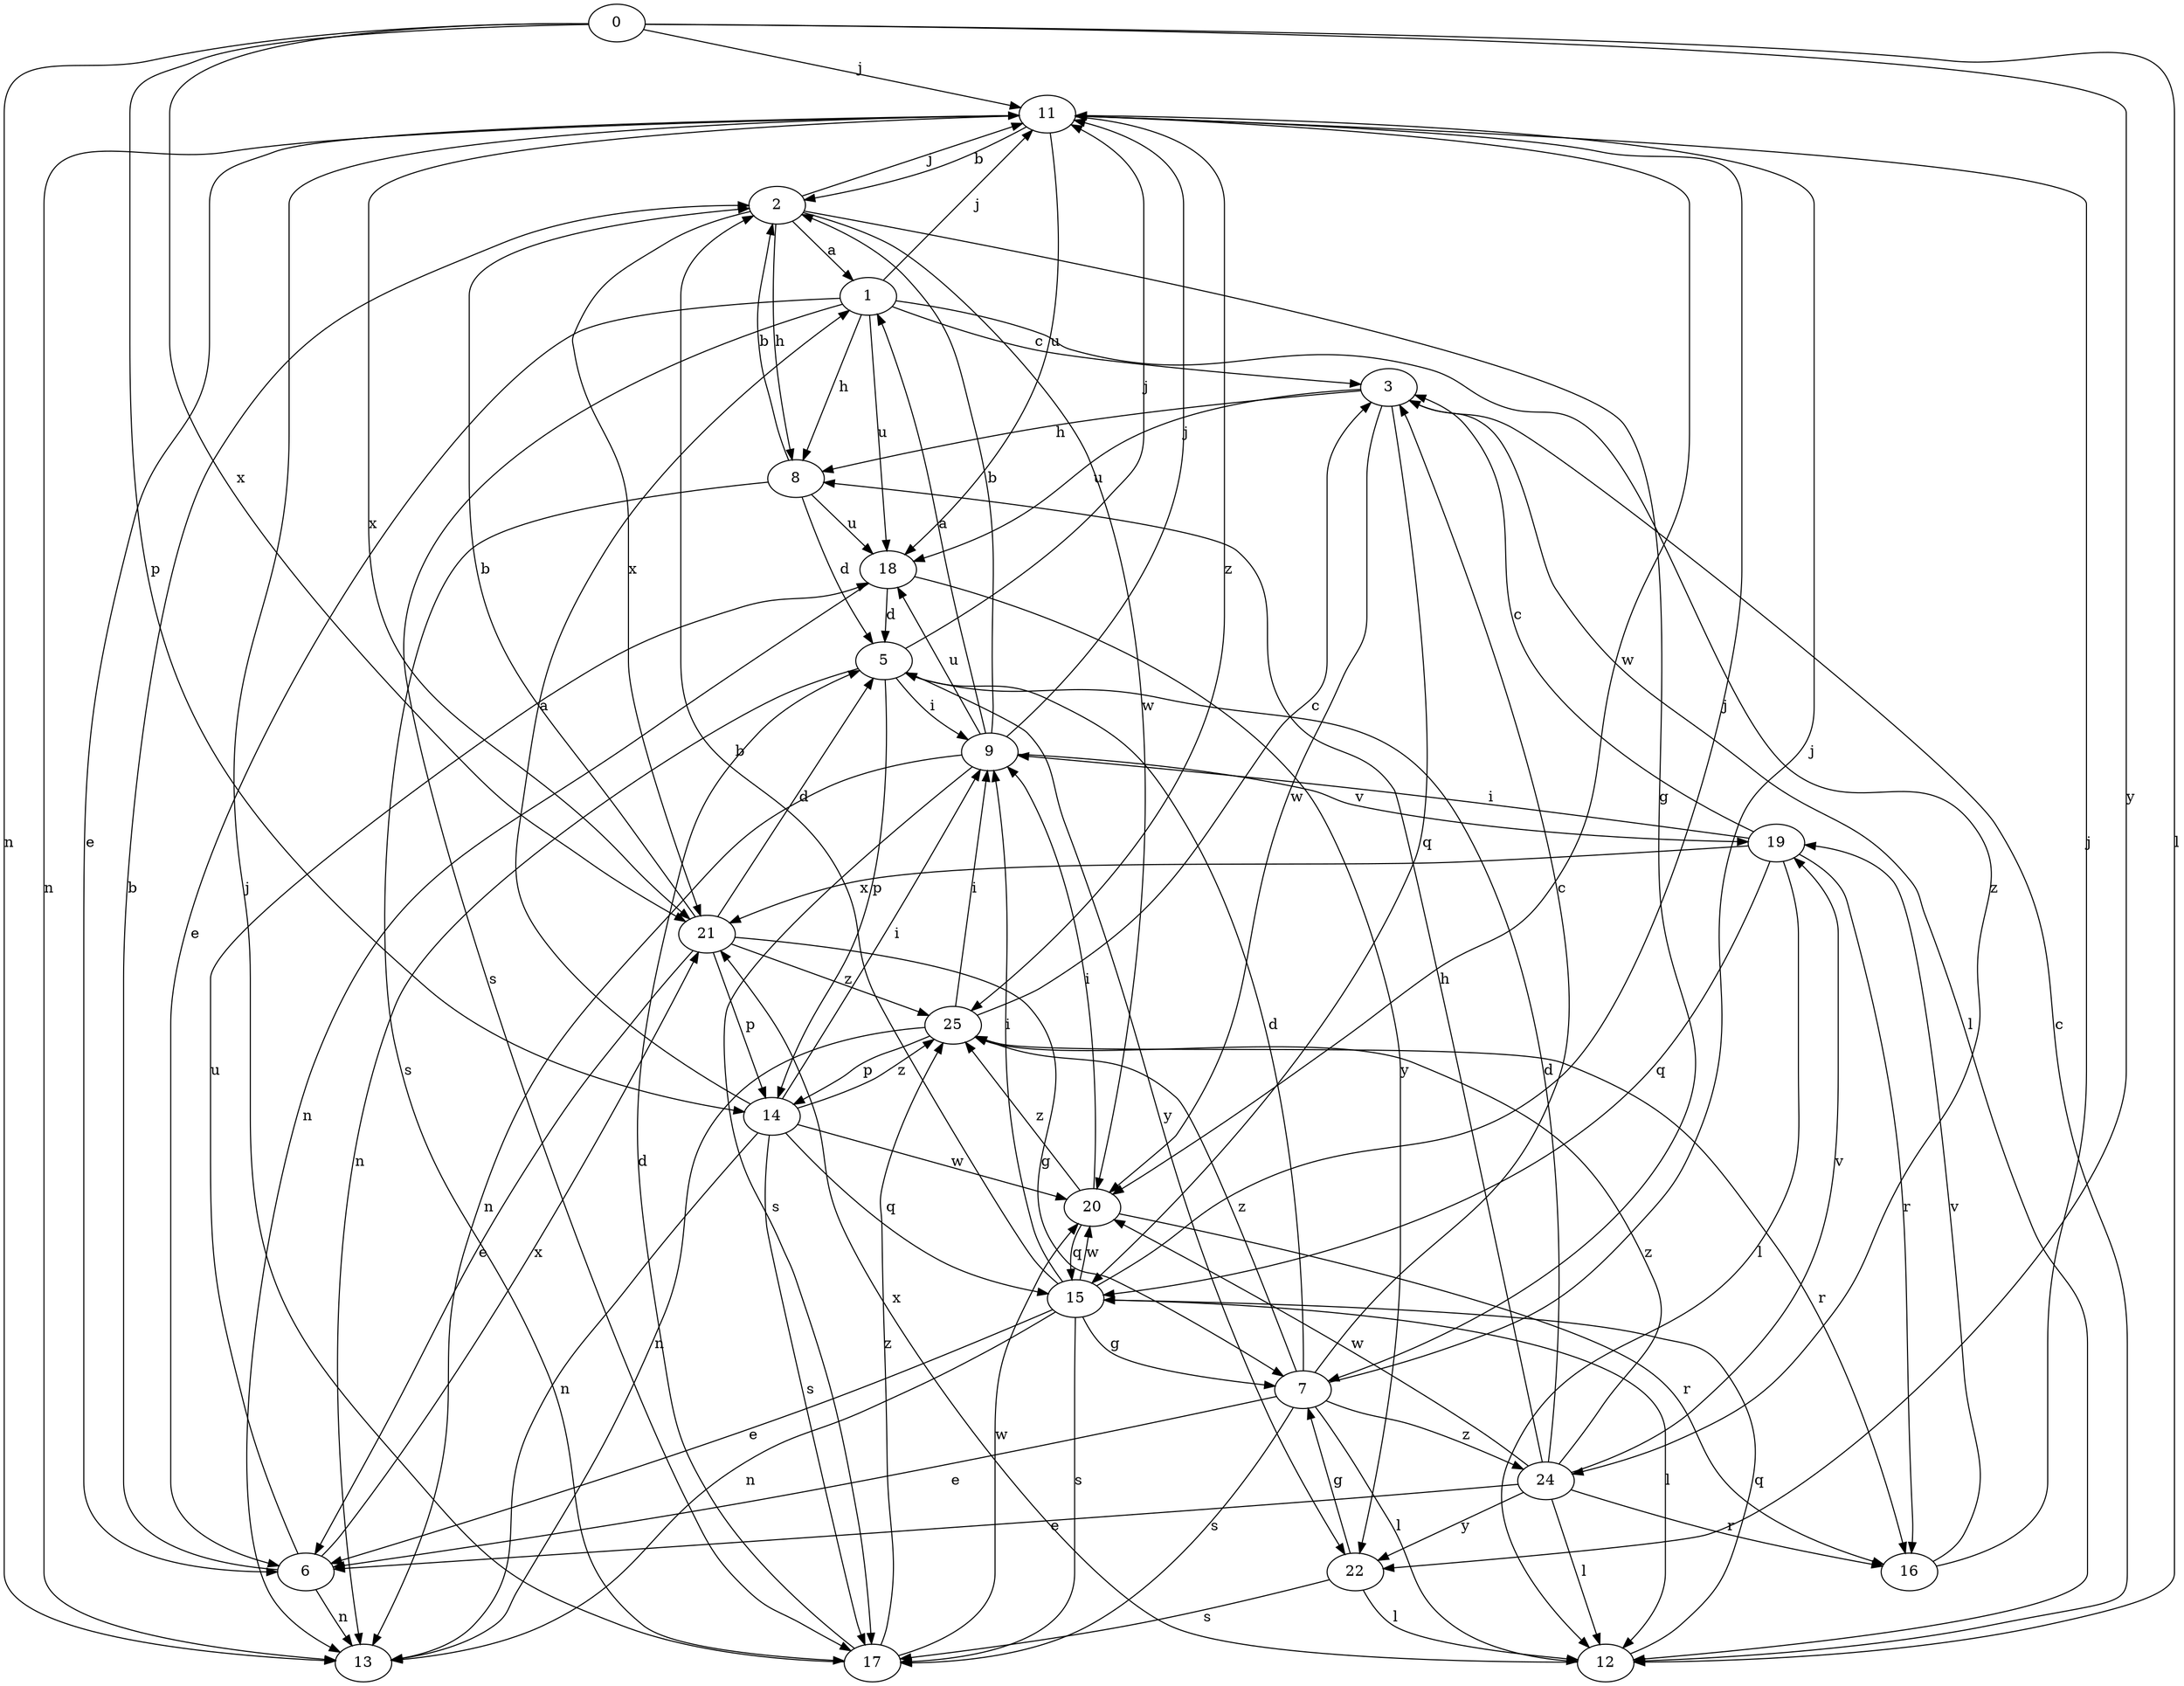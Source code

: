 strict digraph  {
0;
1;
2;
3;
5;
6;
7;
8;
9;
11;
12;
13;
14;
15;
16;
17;
18;
19;
20;
21;
22;
24;
25;
0 -> 11  [label=j];
0 -> 12  [label=l];
0 -> 13  [label=n];
0 -> 14  [label=p];
0 -> 21  [label=x];
0 -> 22  [label=y];
1 -> 3  [label=c];
1 -> 6  [label=e];
1 -> 8  [label=h];
1 -> 11  [label=j];
1 -> 17  [label=s];
1 -> 18  [label=u];
1 -> 24  [label=z];
2 -> 1  [label=a];
2 -> 7  [label=g];
2 -> 8  [label=h];
2 -> 11  [label=j];
2 -> 20  [label=w];
2 -> 21  [label=x];
3 -> 8  [label=h];
3 -> 12  [label=l];
3 -> 15  [label=q];
3 -> 18  [label=u];
3 -> 20  [label=w];
5 -> 9  [label=i];
5 -> 11  [label=j];
5 -> 13  [label=n];
5 -> 14  [label=p];
5 -> 22  [label=y];
6 -> 2  [label=b];
6 -> 13  [label=n];
6 -> 18  [label=u];
6 -> 21  [label=x];
7 -> 3  [label=c];
7 -> 5  [label=d];
7 -> 6  [label=e];
7 -> 11  [label=j];
7 -> 12  [label=l];
7 -> 17  [label=s];
7 -> 24  [label=z];
7 -> 25  [label=z];
8 -> 2  [label=b];
8 -> 5  [label=d];
8 -> 17  [label=s];
8 -> 18  [label=u];
9 -> 1  [label=a];
9 -> 2  [label=b];
9 -> 11  [label=j];
9 -> 13  [label=n];
9 -> 17  [label=s];
9 -> 18  [label=u];
9 -> 19  [label=v];
11 -> 2  [label=b];
11 -> 6  [label=e];
11 -> 13  [label=n];
11 -> 18  [label=u];
11 -> 20  [label=w];
11 -> 21  [label=x];
11 -> 25  [label=z];
12 -> 3  [label=c];
12 -> 15  [label=q];
12 -> 21  [label=x];
14 -> 1  [label=a];
14 -> 9  [label=i];
14 -> 13  [label=n];
14 -> 15  [label=q];
14 -> 17  [label=s];
14 -> 20  [label=w];
14 -> 25  [label=z];
15 -> 2  [label=b];
15 -> 6  [label=e];
15 -> 7  [label=g];
15 -> 9  [label=i];
15 -> 11  [label=j];
15 -> 12  [label=l];
15 -> 13  [label=n];
15 -> 17  [label=s];
15 -> 20  [label=w];
16 -> 11  [label=j];
16 -> 19  [label=v];
17 -> 5  [label=d];
17 -> 11  [label=j];
17 -> 20  [label=w];
17 -> 25  [label=z];
18 -> 5  [label=d];
18 -> 13  [label=n];
18 -> 22  [label=y];
19 -> 3  [label=c];
19 -> 9  [label=i];
19 -> 12  [label=l];
19 -> 15  [label=q];
19 -> 16  [label=r];
19 -> 21  [label=x];
20 -> 9  [label=i];
20 -> 15  [label=q];
20 -> 16  [label=r];
20 -> 25  [label=z];
21 -> 2  [label=b];
21 -> 5  [label=d];
21 -> 6  [label=e];
21 -> 7  [label=g];
21 -> 14  [label=p];
21 -> 25  [label=z];
22 -> 7  [label=g];
22 -> 12  [label=l];
22 -> 17  [label=s];
24 -> 5  [label=d];
24 -> 6  [label=e];
24 -> 8  [label=h];
24 -> 12  [label=l];
24 -> 16  [label=r];
24 -> 19  [label=v];
24 -> 20  [label=w];
24 -> 22  [label=y];
24 -> 25  [label=z];
25 -> 3  [label=c];
25 -> 9  [label=i];
25 -> 13  [label=n];
25 -> 14  [label=p];
25 -> 16  [label=r];
}
